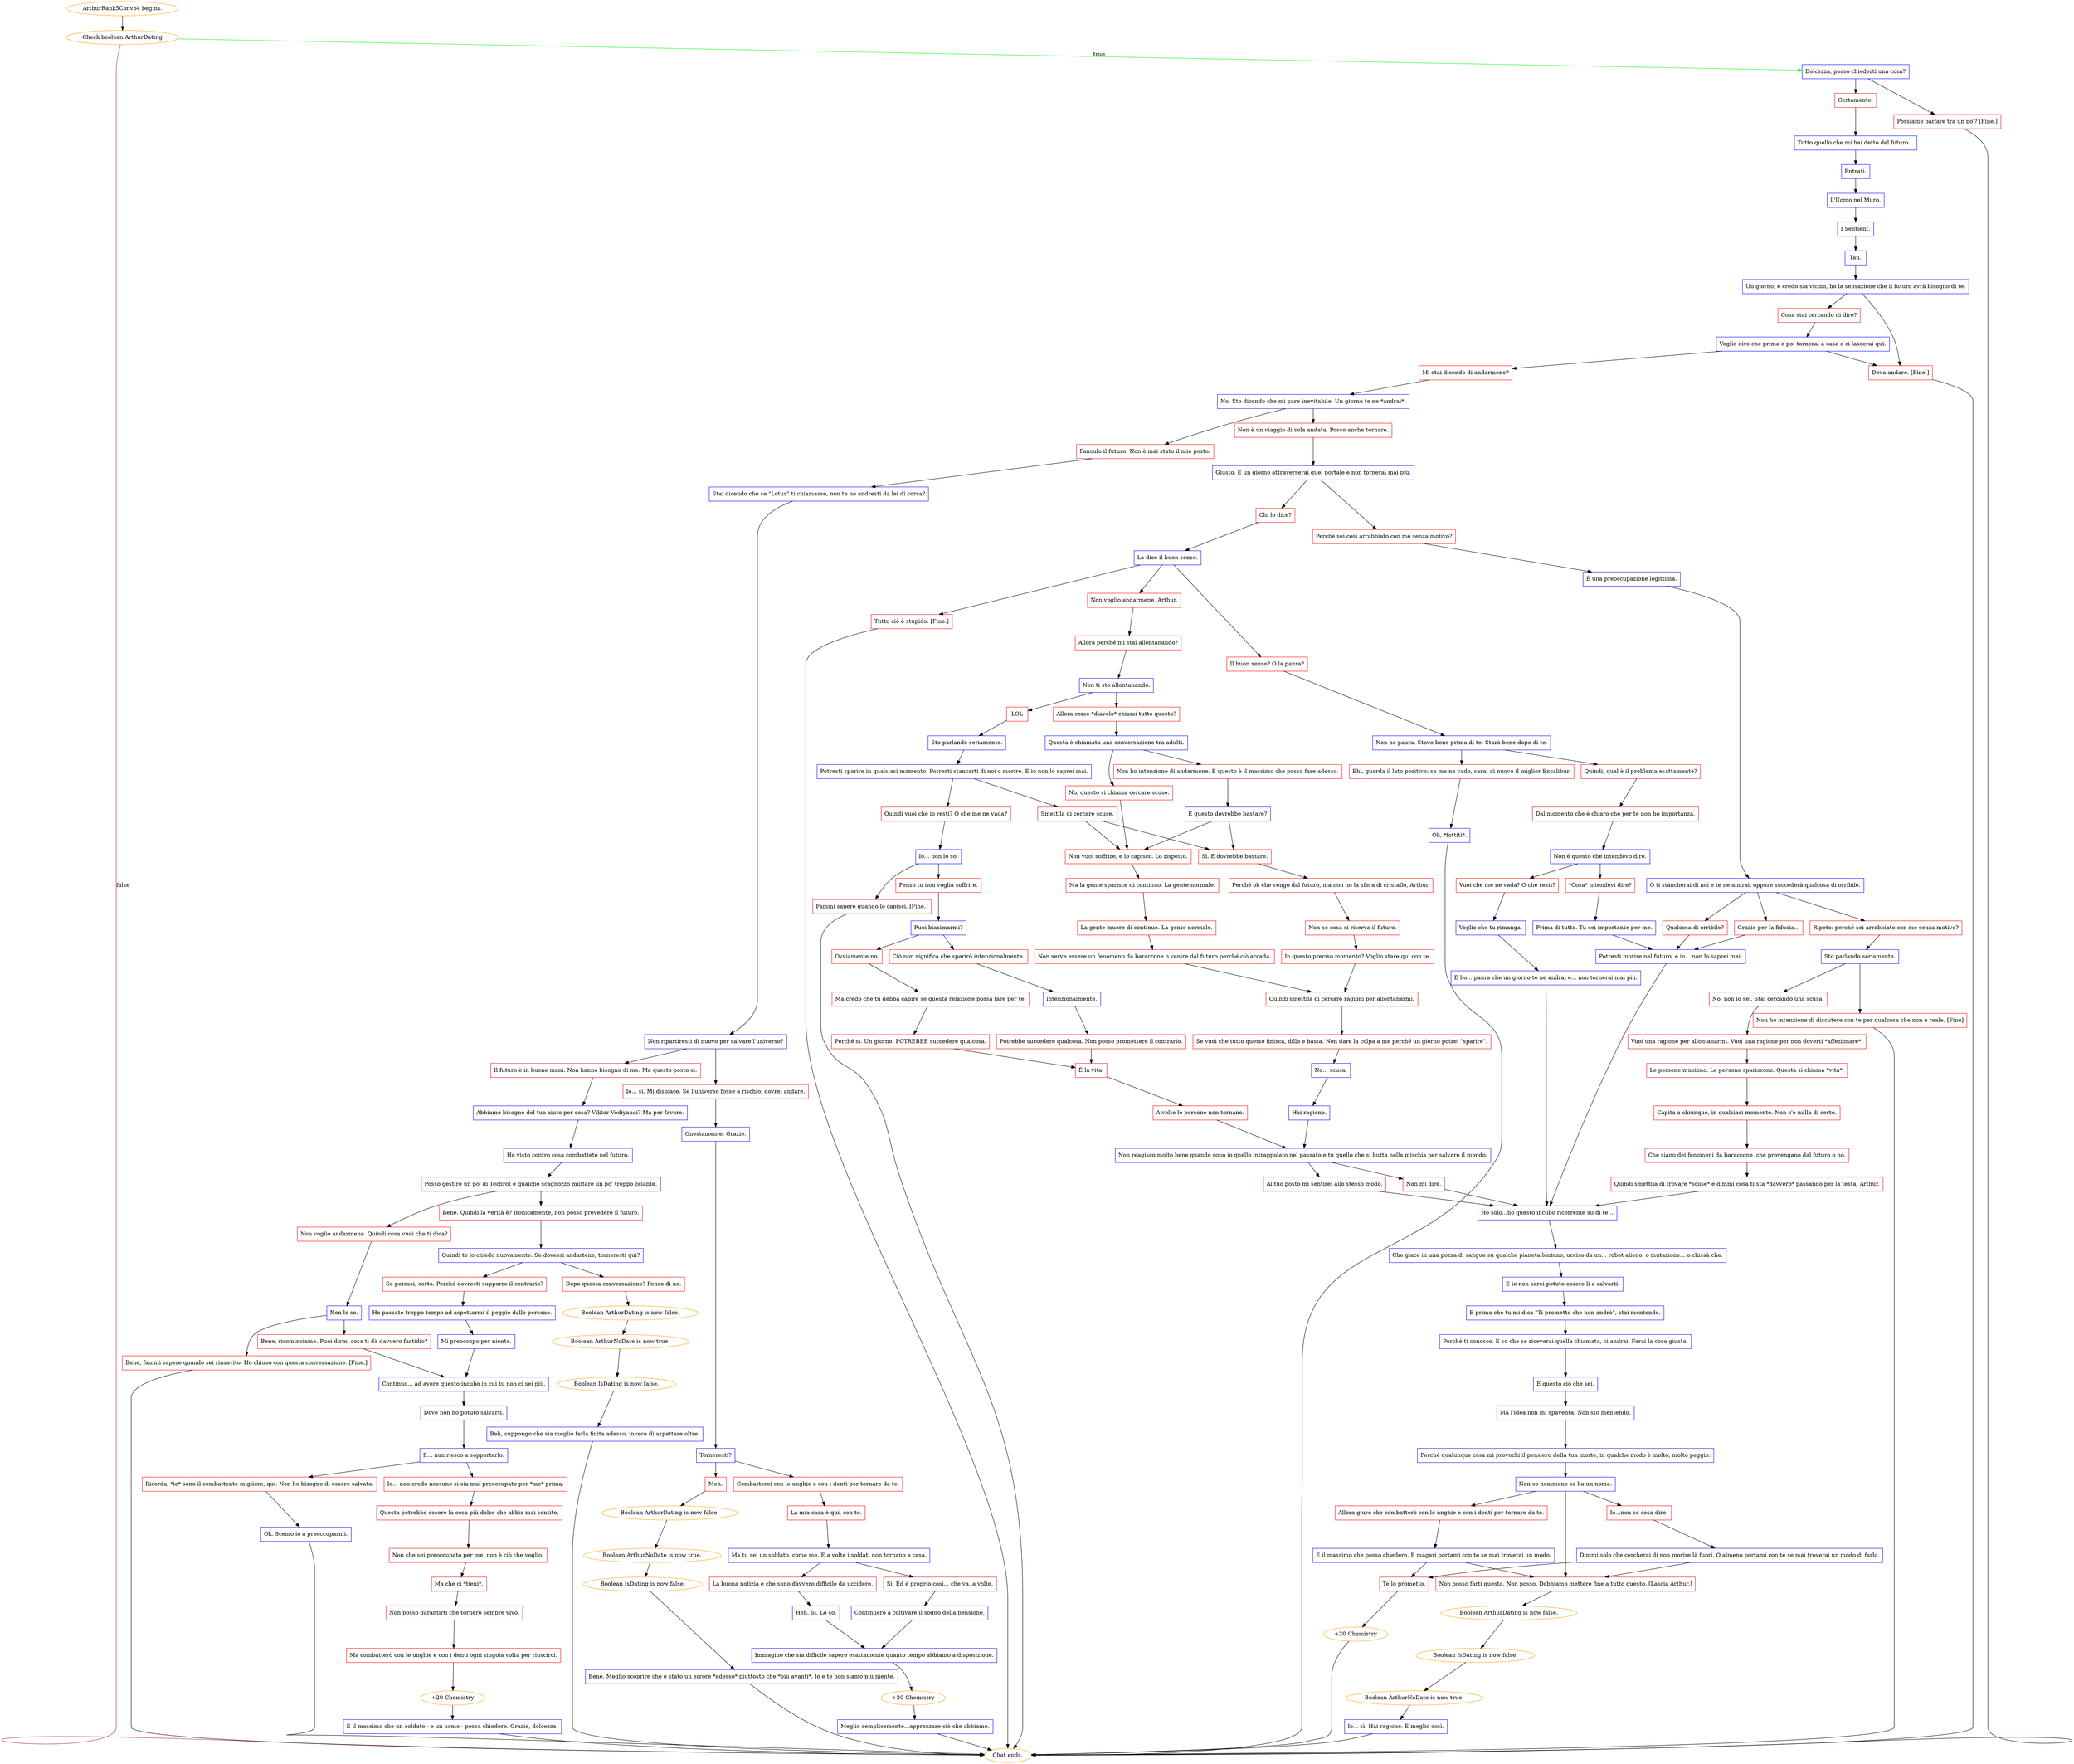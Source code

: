 digraph {
	"ArthurRank5Convo4 begins." [color=orange];
		"ArthurRank5Convo4 begins." -> j2920893703;
	j2920893703 [label="Check boolean ArthurDating",color=orange];
		j2920893703 -> j2124515220 [label=true,color=green];
		j2920893703 -> "Chat ends." [label=false,color=brown];
	j2124515220 [label="Dolcezza, posso chiederti una cosa?",shape=box,color=blue];
		j2124515220 -> j1351043834;
		j2124515220 -> j3639875745;
	"Chat ends." [color=orange];
	j1351043834 [label="Certamente.",shape=box,color=red];
		j1351043834 -> j1035295466;
	j3639875745 [label="Possiamo parlare tra un po'? [Fine.]",shape=box,color=red];
		j3639875745 -> "Chat ends.";
	j1035295466 [label="Tutto quello che mi hai detto del futuro...",shape=box,color=blue];
		j1035295466 -> j837782532;
	j837782532 [label="Entrati.",shape=box,color=blue];
		j837782532 -> j4164809403;
	j4164809403 [label="L'Uomo nel Muro.",shape=box,color=blue];
		j4164809403 -> j2347013425;
	j2347013425 [label="I Sentient.",shape=box,color=blue];
		j2347013425 -> j1514845069;
	j1514845069 [label="Tau.",shape=box,color=blue];
		j1514845069 -> j3045453165;
	j3045453165 [label="Un giorno, e credo sia vicino, ho la sensazione che il futuro avrà bisogno di te.",shape=box,color=blue];
		j3045453165 -> j2725434866;
		j3045453165 -> j3856875422;
	j2725434866 [label="Cosa stai cercando di dire?",shape=box,color=red];
		j2725434866 -> j166020027;
	j3856875422 [label="Devo andare. [Fine.]",shape=box,color=red];
		j3856875422 -> "Chat ends.";
	j166020027 [label="Voglio dire che prima o poi tornerai a casa e ci lascerai qui.",shape=box,color=blue];
		j166020027 -> j924947371;
		j166020027 -> j3856875422;
	j924947371 [label="Mi stai dicendo di andarmene?",shape=box,color=red];
		j924947371 -> j1605920203;
	j1605920203 [label="No. Sto dicendo che mi pare inevitabile. Un giorno te ne *andrai*.",shape=box,color=blue];
		j1605920203 -> j2843304643;
		j1605920203 -> j1693219445;
	j2843304643 [label="Non è un viaggio di sola andata. Posso anche tornare.",shape=box,color=red];
		j2843304643 -> j3608195468;
	j1693219445 [label="Fanculo il futuro. Non è mai stato il mio posto.",shape=box,color=red];
		j1693219445 -> j2585193501;
	j3608195468 [label="Giusto. E un giorno attraverserai quel portale e non tornerai mai più.",shape=box,color=blue];
		j3608195468 -> j131672715;
		j3608195468 -> j1470822033;
	j2585193501 [label="Stai dicendo che se \"Lotus\" ti chiamasse, non te ne andresti da lei di corsa?",shape=box,color=blue];
		j2585193501 -> j3915522621;
	j131672715 [label="Perché sei così arrabbiato con me senza motivo?",shape=box,color=red];
		j131672715 -> j3085644275;
	j1470822033 [label="Chi lo dice?",shape=box,color=red];
		j1470822033 -> j2013731810;
	j3915522621 [label="Non ripartiresti di nuovo per salvare l'universo?",shape=box,color=blue];
		j3915522621 -> j173826602;
		j3915522621 -> j4033791194;
	j3085644275 [label="È una preoccupazione legittima.",shape=box,color=blue];
		j3085644275 -> j2900059945;
	j2013731810 [label="Lo dice il buon senso.",shape=box,color=blue];
		j2013731810 -> j2817528222;
		j2013731810 -> j1324832914;
		j2013731810 -> j2069575989;
	j173826602 [label="Il futuro è in buone mani. Non hanno bisogno di me. Ma questo posto sì.",shape=box,color=red];
		j173826602 -> j267669581;
	j4033791194 [label="Io... sì. Mi dispiace. Se l'universo fosse a rischio, dovrei andare.",shape=box,color=red];
		j4033791194 -> j1325479193;
	j2900059945 [label="O ti stancherai di noi e te ne andrai, oppure succederà qualcosa di orribile.",shape=box,color=blue];
		j2900059945 -> j137137850;
		j2900059945 -> j2370280366;
		j2900059945 -> j4010890653;
	j2817528222 [label="Il buon senso? O la paura?",shape=box,color=red];
		j2817528222 -> j2850064689;
	j1324832914 [label="Tutto ciò è stupido. [Fine.]",shape=box,color=red];
		j1324832914 -> "Chat ends.";
	j2069575989 [label="Non voglio andarmene, Arthur.",shape=box,color=red];
		j2069575989 -> j3736860079;
	j267669581 [label="Abbiamo bisogno del tuo aiuto per cosa? Viktor Vodiyanoi? Ma per favore.",shape=box,color=blue];
		j267669581 -> j2452769332;
	j1325479193 [label="Onestamente. Grazie.",shape=box,color=blue];
		j1325479193 -> j3712998221;
	j137137850 [label="Qualcosa di orribile?",shape=box,color=red];
		j137137850 -> j3071456487;
	j2370280366 [label="Grazie per la fiducia...",shape=box,color=red];
		j2370280366 -> j3071456487;
	j4010890653 [label="Ripeto: perché sei arrabbiato con me senza motivo?",shape=box,color=red];
		j4010890653 -> j197876833;
	j2850064689 [label="Non ho paura. Stavo bene prima di te. Starò bene dopo di te.",shape=box,color=blue];
		j2850064689 -> j493918599;
		j2850064689 -> j3641309164;
	j3736860079 [label="Allora perché mi stai allontanando?",shape=box,color=red];
		j3736860079 -> j3565783649;
	j2452769332 [label="Ho visto contro cosa combattete nel futuro.",shape=box,color=blue];
		j2452769332 -> j492264061;
	j3712998221 [label="Torneresti?",shape=box,color=blue];
		j3712998221 -> j2982319477;
		j3712998221 -> j2895376491;
	j3071456487 [label="Potresti morire nel futuro, e io... non lo saprei mai.",shape=box,color=blue];
		j3071456487 -> j1228909595;
	j197876833 [label="Sto parlando seriamente.",shape=box,color=blue];
		j197876833 -> j3744146365;
		j197876833 -> j1696188718;
	j493918599 [label="Quindi, qual è il problema esattamente?",shape=box,color=red];
		j493918599 -> j2986407766;
	j3641309164 [label="Ehi, guarda il lato positivo: se me ne vado, sarai di nuovo il miglior Excalibur.",shape=box,color=red];
		j3641309164 -> j1212507324;
	j3565783649 [label="Non ti sto allontanando.",shape=box,color=blue];
		j3565783649 -> j4172272918;
		j3565783649 -> j2330327333;
	j492264061 [label="Posso gestire un po' di Techrot e qualche scagnozzo militare un po' troppo zelante.",shape=box,color=blue];
		j492264061 -> j1124231607;
		j492264061 -> j3450112168;
	j2982319477 [label="Combatterei con le unghie e con i denti per tornare da te.",shape=box,color=red];
		j2982319477 -> j3985263962;
	j2895376491 [label="Meh.",shape=box,color=red];
		j2895376491 -> j37283236;
	j1228909595 [label="Ho solo...ho questo incubo ricorrente su di te...",shape=box,color=blue];
		j1228909595 -> j3448003697;
	j3744146365 [label="No, non lo sei. Stai cercando una scusa.",shape=box,color=red];
		j3744146365 -> j1040388066;
	j1696188718 [label="Non ho intenzione di discutere con te per qualcosa che non è reale. [Fine]",shape=box,color=red];
		j1696188718 -> "Chat ends.";
	j2986407766 [label="Dal momento che è chiaro che per te non ho importanza.",shape=box,color=red];
		j2986407766 -> j629968282;
	j1212507324 [label="Oh, *fottiti*.",shape=box,color=blue];
		j1212507324 -> "Chat ends.";
	j4172272918 [label="LOL",shape=box,color=red];
		j4172272918 -> j2450267076;
	j2330327333 [label="Allora come *diavolo* chiami tutto questo?",shape=box,color=red];
		j2330327333 -> j2183239968;
	j1124231607 [label="Bene. Quindi la verità è? Ironicamente, non posso prevedere il futuro.",shape=box,color=red];
		j1124231607 -> j3743246948;
	j3450112168 [label="Non voglio andarmene. Quindi cosa vuoi che ti dica?",shape=box,color=red];
		j3450112168 -> j2642101617;
	j3985263962 [label="La mia casa è qui, con te.",shape=box,color=red];
		j3985263962 -> j2727143459;
	j37283236 [label="Boolean ArthurDating is now false.",color=orange];
		j37283236 -> j1375021948;
	j3448003697 [label="Che giace in una pozza di sangue su qualche pianeta lontano, ucciso da un... robot alieno, o mutazione... o chissà che.",shape=box,color=blue];
		j3448003697 -> j1584474133;
	j1040388066 [label="Vuoi una ragione per allontanarmi. Vuoi una ragione per non doverti *affezionare*.",shape=box,color=red];
		j1040388066 -> j1117297845;
	j629968282 [label="Non è questo che intendevo dire.",shape=box,color=blue];
		j629968282 -> j3979820876;
		j629968282 -> j2866992906;
	j2450267076 [label="Sto parlando seriamente.",shape=box,color=blue];
		j2450267076 -> j2663984093;
	j2183239968 [label="Questa è chiamata una conversazione tra adulti.",shape=box,color=blue];
		j2183239968 -> j455830449;
		j2183239968 -> j3880061531;
	j3743246948 [label="Quindi te lo chiedo nuovamente. Se dovessi andartene, torneresti qui?",shape=box,color=blue];
		j3743246948 -> j2965976873;
		j3743246948 -> j1459242113;
	j2642101617 [label="Non lo so.",shape=box,color=blue];
		j2642101617 -> j3972361096;
		j2642101617 -> j1343177276;
	j2727143459 [label="Ma tu sei un soldato, come me. E a volte i soldati non tornano a casa.",shape=box,color=blue];
		j2727143459 -> j3945764092;
		j2727143459 -> j3344737908;
	j1375021948 [label="Boolean ArthurNoDate is now true.",color=orange];
		j1375021948 -> j3957586835;
	j1584474133 [label="E io non sarei potuto essere lì a salvarti.",shape=box,color=blue];
		j1584474133 -> j2107961799;
	j1117297845 [label="Le persone muoiono. Le persone spariscono. Questa si chiama *vita*.",shape=box,color=red];
		j1117297845 -> j1700251581;
	j3979820876 [label="Vuoi che me ne vada? O che resti?",shape=box,color=red];
		j3979820876 -> j238030007;
	j2866992906 [label="*Cosa* intendevi dire?",shape=box,color=red];
		j2866992906 -> j96465995;
	j2663984093 [label="Potresti sparire in qualsiasi momento. Potresti stancarti di noi o morire. E io non lo saprei mai.",shape=box,color=blue];
		j2663984093 -> j4277572369;
		j2663984093 -> j2372636735;
	j455830449 [label="No, questo si chiama cercare scuse.",shape=box,color=red];
		j455830449 -> j3396064777;
	j3880061531 [label="Non ho intenzione di andarmene. E questo è il massimo che posso fare adesso.",shape=box,color=red];
		j3880061531 -> j3853431590;
	j2965976873 [label="Dopo questa conversazione? Penso di no.",shape=box,color=red];
		j2965976873 -> j3921141413;
	j1459242113 [label="Se potessi, certo. Perché dovresti supporre il contrario?",shape=box,color=red];
		j1459242113 -> j2611229596;
	j3972361096 [label="Bene, ricominciamo. Puoi dirmi cosa ti dà davvero fastidio?",shape=box,color=red];
		j3972361096 -> j158209868;
	j1343177276 [label="Bene, fammi sapere quando sei rinsavito. Ho chiuso con questa conversazione. [Fine.]",shape=box,color=red];
		j1343177276 -> "Chat ends.";
	j3945764092 [label="Sì. Ed è proprio così... che va, a volte.",shape=box,color=red];
		j3945764092 -> j3676674667;
	j3344737908 [label="La buona notizia è che sono davvero difficile da uccidere.",shape=box,color=red];
		j3344737908 -> j1647965255;
	j3957586835 [label="Boolean IsDating is now false.",color=orange];
		j3957586835 -> j1723458453;
	j2107961799 [label="E prima che tu mi dica \"Ti prometto che non andrò\", stai mentendo.",shape=box,color=blue];
		j2107961799 -> j3126113467;
	j1700251581 [label="Capita a chiunque, in qualsiasi momento. Non c'è nulla di certo.",shape=box,color=red];
		j1700251581 -> j1678477507;
	j238030007 [label="Voglio che tu rimanga.",shape=box,color=blue];
		j238030007 -> j3340165551;
	j96465995 [label="Prima di tutto. Tu sei importante per me.",shape=box,color=blue];
		j96465995 -> j3071456487;
	j4277572369 [label="Smettila di cercare scuse.",shape=box,color=red];
		j4277572369 -> j2388578532;
		j4277572369 -> j3396064777;
	j2372636735 [label="Quindi vuoi che io resti? O che me ne vada?",shape=box,color=red];
		j2372636735 -> j3887929526;
	j3396064777 [label="Non vuoi soffrire, e lo capisco. Lo rispetto.",shape=box,color=red];
		j3396064777 -> j1182545800;
	j3853431590 [label="E questo dovrebbe bastare?",shape=box,color=blue];
		j3853431590 -> j2388578532;
		j3853431590 -> j3396064777;
	j3921141413 [label="Boolean ArthurDating is now false.",color=orange];
		j3921141413 -> j3539728493;
	j2611229596 [label="Ho passato troppo tempo ad aspettarmi il peggio dalle persone.",shape=box,color=blue];
		j2611229596 -> j2847639142;
	j158209868 [label="Continuo... ad avere questo incubo in cui tu non ci sei più.",shape=box,color=blue];
		j158209868 -> j1939823525;
	j3676674667 [label="Continuerò a coltivare il sogno della pensione.",shape=box,color=blue];
		j3676674667 -> j1332770041;
	j1647965255 [label="Heh. Sì. Lo so.",shape=box,color=blue];
		j1647965255 -> j1332770041;
	j1723458453 [label="Bene. Meglio scoprire che è stato un errore *adesso* piuttosto che *più avanti*. Io e te non siamo più niente.",shape=box,color=blue];
		j1723458453 -> "Chat ends.";
	j3126113467 [label="Perché ti conosco. E so che se riceverai quella chiamata, ci andrai. Farai la cosa giusta.",shape=box,color=blue];
		j3126113467 -> j3489680017;
	j1678477507 [label="Che siano dei fenomeni da baraccone, che provengano dal futuro o no.",shape=box,color=red];
		j1678477507 -> j1253781542;
	j3340165551 [label="E ho... paura che un giorno te ne andrai e... non tornerai mai più.",shape=box,color=blue];
		j3340165551 -> j1228909595;
	j2388578532 [label="Sì. E dovrebbe bastare.",shape=box,color=red];
		j2388578532 -> j3708121849;
	j3887929526 [label="Io... non lo so.",shape=box,color=blue];
		j3887929526 -> j13499302;
		j3887929526 -> j1845790936;
	j1182545800 [label="Ma la gente sparisce di continuo. La gente normale.",shape=box,color=red];
		j1182545800 -> j476997034;
	j3539728493 [label="Boolean ArthurNoDate is now true.",color=orange];
		j3539728493 -> j218087397;
	j2847639142 [label="Mi preoccupo per niente.",shape=box,color=blue];
		j2847639142 -> j158209868;
	j1939823525 [label="Dove non ho potuto salvarti.",shape=box,color=blue];
		j1939823525 -> j4197568518;
	j1332770041 [label="Immagino che sia difficile sapere esattamente quanto tempo abbiamo a disposizione.",shape=box,color=blue];
		j1332770041 -> j3368047242;
	j3489680017 [label="È questo ciò che sei.",shape=box,color=blue];
		j3489680017 -> j2384997041;
	j1253781542 [label="Quindi smettila di trovare *scuse* e dimmi cosa ti sta *davvero* passando per la testa, Arthur.",shape=box,color=red];
		j1253781542 -> j1228909595;
	j3708121849 [label="Perché ok che vengo dal futuro, ma non ho la sfera di cristallo, Arthur.",shape=box,color=red];
		j3708121849 -> j2863665150;
	j13499302 [label="Penso tu non voglia soffrire.",shape=box,color=red];
		j13499302 -> j640093896;
	j1845790936 [label="Fammi sapere quando lo capisci. [Fine.]",shape=box,color=red];
		j1845790936 -> "Chat ends.";
	j476997034 [label="La gente muore di continuo. La gente normale.",shape=box,color=red];
		j476997034 -> j969400438;
	j218087397 [label="Boolean IsDating is now false.",color=orange];
		j218087397 -> j2926521883;
	j4197568518 [label="E... non riesco a sopportarlo.",shape=box,color=blue];
		j4197568518 -> j2298317767;
		j4197568518 -> j259562410;
	j3368047242 [label="+20 Chemistry",color=orange];
		j3368047242 -> j2594587121;
	j2384997041 [label="Ma l'idea non mi spaventa. Non sto mentendo.",shape=box,color=blue];
		j2384997041 -> j3217934635;
	j2863665150 [label="Non so cosa ci riserva il futuro.",shape=box,color=red];
		j2863665150 -> j2749154924;
	j640093896 [label="Puoi biasimarmi?",shape=box,color=blue];
		j640093896 -> j2606555214;
		j640093896 -> j2248224775;
	j969400438 [label="Non serve essere un fenomeno da baraccone o venire dal futuro perché ciò accada.",shape=box,color=red];
		j969400438 -> j2163233426;
	j2926521883 [label="Beh, suppongo che sia meglio farla finita adesso, invece di aspettare oltre.",shape=box,color=blue];
		j2926521883 -> "Chat ends.";
	j2298317767 [label="Io... non credo nessuno si sia mai preoccupato per *me* prima.",shape=box,color=red];
		j2298317767 -> j2284280979;
	j259562410 [label="Ricorda, *io* sono il combattente migliore, qui. Non ho bisogno di essere salvato.",shape=box,color=red];
		j259562410 -> j57981653;
	j2594587121 [label="Meglio semplicemente...apprezzare ciò che abbiamo.",shape=box,color=blue];
		j2594587121 -> "Chat ends.";
	j3217934635 [label="Perché qualunque cosa mi provochi il pensiero della tua morte, in qualche modo è molto, molto peggio.",shape=box,color=blue];
		j3217934635 -> j3969765262;
	j2749154924 [label="In questo preciso momento? Voglio stare qui con te.",shape=box,color=red];
		j2749154924 -> j2163233426;
	j2606555214 [label="Ovviamente no.",shape=box,color=red];
		j2606555214 -> j2046585734;
	j2248224775 [label="Ciò non significa che sparirò intenzionalmente.",shape=box,color=red];
		j2248224775 -> j3499759412;
	j2163233426 [label="Quindi smettila di cercare ragioni per allontanarmi.",shape=box,color=red];
		j2163233426 -> j1484063700;
	j2284280979 [label="Questa potrebbe essere la cosa più dolce che abbia mai sentito.",shape=box,color=red];
		j2284280979 -> j57010304;
	j57981653 [label="Ok. Scemo io a preoccuparmi.",shape=box,color=blue];
		j57981653 -> "Chat ends.";
	j3969765262 [label="Non so nemmeno se ha un nome.",shape=box,color=blue];
		j3969765262 -> j2784888529;
		j3969765262 -> j2449225428;
		j3969765262 -> j2402298024;
	j2046585734 [label="Ma credo che tu debba capire se questa relazione possa fare per te.",shape=box,color=red];
		j2046585734 -> j3990870666;
	j3499759412 [label="Intenzionalmente.",shape=box,color=blue];
		j3499759412 -> j1906677527;
	j1484063700 [label="Se vuoi che tutto questo finisca, dillo e basta. Non dare la colpa a me perché un giorno potrei \"sparire\".",shape=box,color=red];
		j1484063700 -> j2270856360;
	j57010304 [label="Non che sei preoccupato per me, non è ciò che voglio.",shape=box,color=red];
		j57010304 -> j1435601043;
	j2784888529 [label="Allora giuro che combatterò con le unghie e con i denti per tornare da te.",shape=box,color=red];
		j2784888529 -> j1084842850;
	j2449225428 [label="Io...non so cosa dire.",shape=box,color=red];
		j2449225428 -> j324862644;
	j2402298024 [label="Non posso farti questo. Non posso. Dobbiamo mettere fine a tutto questo. [Lascia Arthur.]",shape=box,color=red];
		j2402298024 -> j3073701911;
	j3990870666 [label="Perché sì. Un giorno, POTREBBE succedere qualcosa.",shape=box,color=red];
		j3990870666 -> j2523788684;
	j1906677527 [label="Potrebbe succedere qualcosa. Non posso promettere il contrario.",shape=box,color=red];
		j1906677527 -> j2523788684;
	j2270856360 [label="No... scusa.",shape=box,color=blue];
		j2270856360 -> j1046834188;
	j1435601043 [label="Ma che ci *tieni*.",shape=box,color=red];
		j1435601043 -> j924780083;
	j1084842850 [label="È il massimo che posso chiedere. E magari portami con te se mai troverai un modo.",shape=box,color=blue];
		j1084842850 -> j3039826755;
		j1084842850 -> j2402298024;
	j324862644 [label="Dimmi solo che cercherai di non morire là fuori. O almeno portami con te se mai troverai un modo di farlo.",shape=box,color=blue];
		j324862644 -> j3039826755;
		j324862644 -> j2402298024;
	j3073701911 [label="Boolean ArthurDating is now false.",color=orange];
		j3073701911 -> j885706203;
	j2523788684 [label="È la vita.",shape=box,color=red];
		j2523788684 -> j4108218411;
	j1046834188 [label="Hai ragione.",shape=box,color=blue];
		j1046834188 -> j2609690271;
	j924780083 [label="Non posso garantirti che tornerò sempre vivo.",shape=box,color=red];
		j924780083 -> j584435530;
	j3039826755 [label="Te lo prometto.",shape=box,color=red];
		j3039826755 -> j367054140;
	j885706203 [label="Boolean IsDating is now false.",color=orange];
		j885706203 -> j2842285975;
	j4108218411 [label="A volte le persone non tornano.",shape=box,color=red];
		j4108218411 -> j2609690271;
	j2609690271 [label="Non reagisco molto bene quando sono io quello intrappolato nel passato e tu quello che si butta nella mischia per salvare il mondo.",shape=box,color=blue];
		j2609690271 -> j279253057;
		j2609690271 -> j4200843703;
	j584435530 [label="Ma combatterò con le unghie e con i denti ogni singola volta per riuscirci.",shape=box,color=red];
		j584435530 -> j2018676565;
	j367054140 [label="+20 Chemistry",color=orange];
		j367054140 -> "Chat ends.";
	j2842285975 [label="Boolean ArthurNoDate is now true.",color=orange];
		j2842285975 -> j2639216873;
	j279253057 [label="Non mi dire.",shape=box,color=red];
		j279253057 -> j1228909595;
	j4200843703 [label="Al tuo posto mi sentirei allo stesso modo.",shape=box,color=red];
		j4200843703 -> j1228909595;
	j2018676565 [label="+20 Chemistry",color=orange];
		j2018676565 -> j76891473;
	j2639216873 [label="Io... sì. Hai ragione. È meglio così.",shape=box,color=blue];
		j2639216873 -> "Chat ends.";
	j76891473 [label="È il massimo che un soldato - e un uomo - possa chiedere. Grazie, dolcezza.",shape=box,color=blue];
		j76891473 -> "Chat ends.";
}